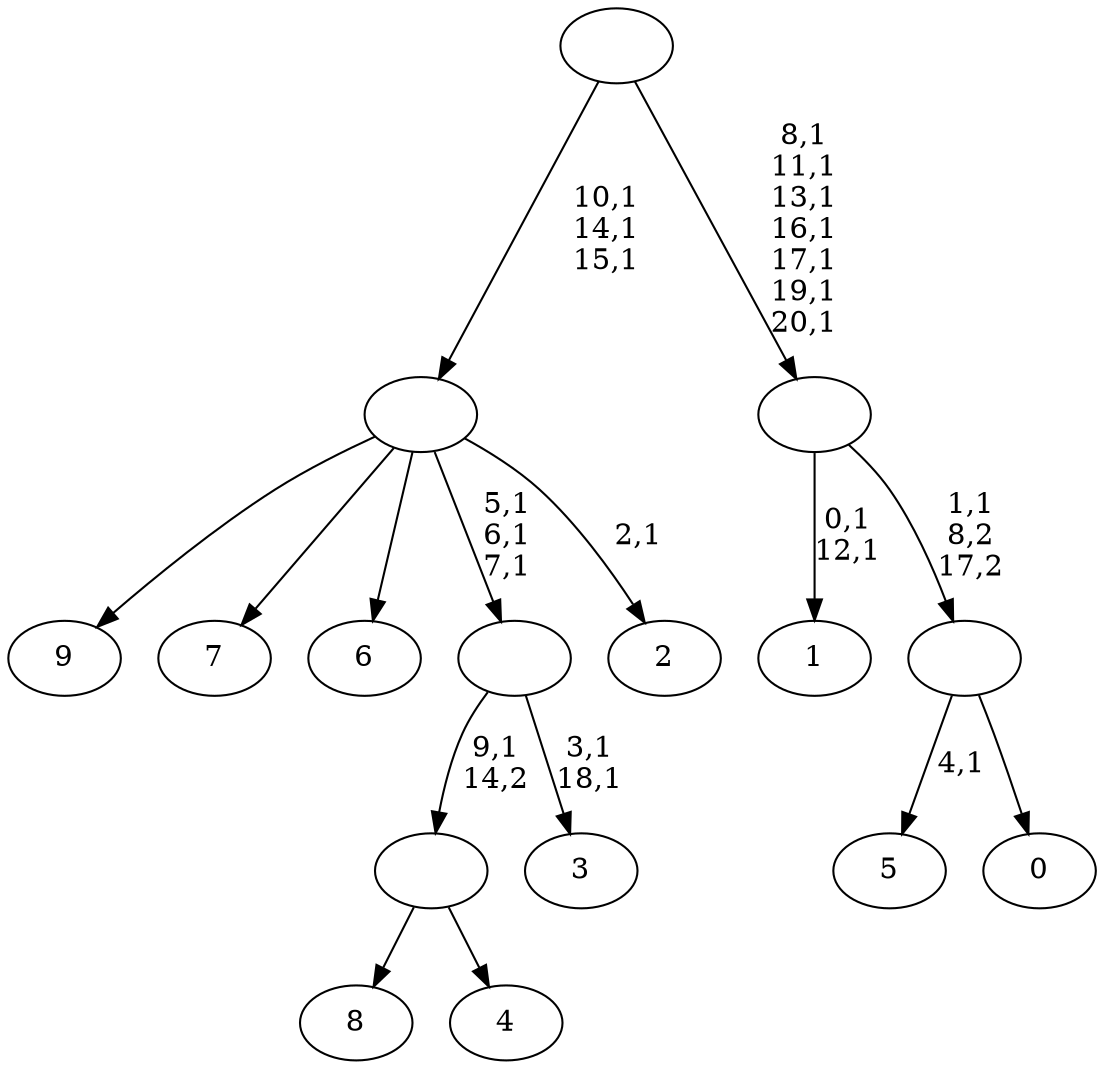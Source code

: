 digraph T {
	31 [label="9"]
	30 [label="8"]
	29 [label="7"]
	28 [label="6"]
	27 [label="5"]
	25 [label="4"]
	24 [label=""]
	23 [label="3"]
	20 [label=""]
	17 [label="2"]
	15 [label=""]
	12 [label="1"]
	9 [label="0"]
	8 [label=""]
	7 [label=""]
	0 [label=""]
	24 -> 30 [label=""]
	24 -> 25 [label=""]
	20 -> 23 [label="3,1\n18,1"]
	20 -> 24 [label="9,1\n14,2"]
	15 -> 17 [label="2,1"]
	15 -> 20 [label="5,1\n6,1\n7,1"]
	15 -> 31 [label=""]
	15 -> 29 [label=""]
	15 -> 28 [label=""]
	8 -> 27 [label="4,1"]
	8 -> 9 [label=""]
	7 -> 12 [label="0,1\n12,1"]
	7 -> 8 [label="1,1\n8,2\n17,2"]
	0 -> 7 [label="8,1\n11,1\n13,1\n16,1\n17,1\n19,1\n20,1"]
	0 -> 15 [label="10,1\n14,1\n15,1"]
}
